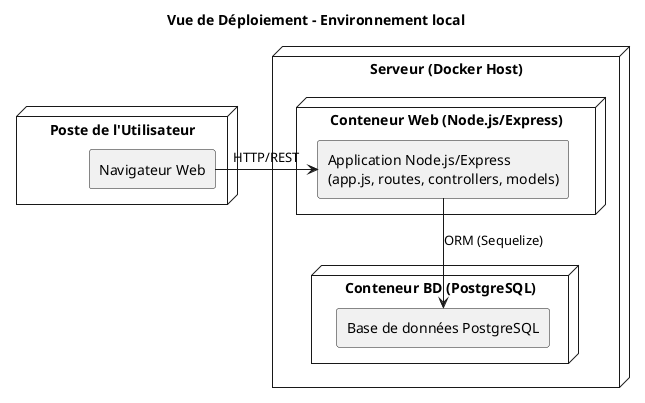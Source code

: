 @startuml
title Vue de Déploiement - Environnement local

' Poste utilisateur
node "Poste de l'Utilisateur" as poste {
  rectangle "Navigateur Web" as navigateur
}

' Serveur Docker Host
node "Serveur (Docker Host)" as docker {
  node "Conteneur Web (Node.js/Express)" as web {
    rectangle "Application Node.js/Express\n(app.js, routes, controllers, models)" as appnode
  }
  node "Conteneur BD (PostgreSQL)" as bdd {
    rectangle "Base de données PostgreSQL" as pgsql
  }
}

' Connexions
navigateur -right-> appnode : HTTP/REST
appnode -down-> pgsql : ORM (Sequelize)

@enduml